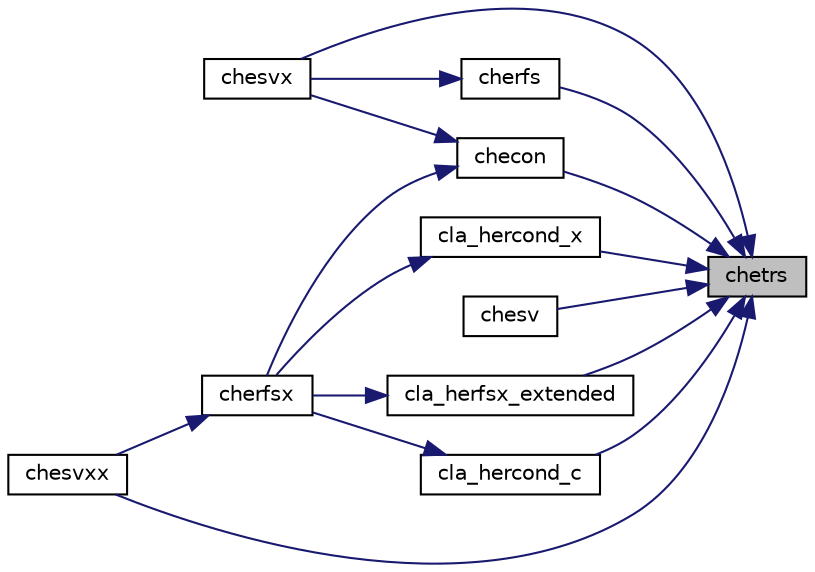 digraph "chetrs"
{
 // LATEX_PDF_SIZE
  edge [fontname="Helvetica",fontsize="10",labelfontname="Helvetica",labelfontsize="10"];
  node [fontname="Helvetica",fontsize="10",shape=record];
  rankdir="RL";
  Node1 [label="chetrs",height=0.2,width=0.4,color="black", fillcolor="grey75", style="filled", fontcolor="black",tooltip="CHETRS"];
  Node1 -> Node2 [dir="back",color="midnightblue",fontsize="10",style="solid",fontname="Helvetica"];
  Node2 [label="checon",height=0.2,width=0.4,color="black", fillcolor="white", style="filled",URL="$checon_8f.html#a67b6bd05659fbb26bbf414a9b850dc29",tooltip="CHECON"];
  Node2 -> Node3 [dir="back",color="midnightblue",fontsize="10",style="solid",fontname="Helvetica"];
  Node3 [label="cherfsx",height=0.2,width=0.4,color="black", fillcolor="white", style="filled",URL="$cherfsx_8f.html#ad731b6b72cf0a8e741748dc4eace0831",tooltip="CHERFSX"];
  Node3 -> Node4 [dir="back",color="midnightblue",fontsize="10",style="solid",fontname="Helvetica"];
  Node4 [label="chesvxx",height=0.2,width=0.4,color="black", fillcolor="white", style="filled",URL="$chesvxx_8f.html#a362015bddbaafb0fe959ee14a9b9785b",tooltip="CHESVXX computes the solution to system of linear equations A * X = B for HE matrices"];
  Node2 -> Node5 [dir="back",color="midnightblue",fontsize="10",style="solid",fontname="Helvetica"];
  Node5 [label="chesvx",height=0.2,width=0.4,color="black", fillcolor="white", style="filled",URL="$chesvx_8f.html#ac0259fd948caa122aa7bcad0d78ed300",tooltip="CHESVX computes the solution to system of linear equations A * X = B for HE matrices"];
  Node1 -> Node6 [dir="back",color="midnightblue",fontsize="10",style="solid",fontname="Helvetica"];
  Node6 [label="cherfs",height=0.2,width=0.4,color="black", fillcolor="white", style="filled",URL="$cherfs_8f.html#a114453d00745d24e869f4839b9909261",tooltip="CHERFS"];
  Node6 -> Node5 [dir="back",color="midnightblue",fontsize="10",style="solid",fontname="Helvetica"];
  Node1 -> Node7 [dir="back",color="midnightblue",fontsize="10",style="solid",fontname="Helvetica"];
  Node7 [label="chesv",height=0.2,width=0.4,color="black", fillcolor="white", style="filled",URL="$chesv_8f.html#af8cd44fa8c6239031e5a6a1c3694a75b",tooltip="CHESV computes the solution to system of linear equations A * X = B for HE matrices"];
  Node1 -> Node5 [dir="back",color="midnightblue",fontsize="10",style="solid",fontname="Helvetica"];
  Node1 -> Node4 [dir="back",color="midnightblue",fontsize="10",style="solid",fontname="Helvetica"];
  Node1 -> Node8 [dir="back",color="midnightblue",fontsize="10",style="solid",fontname="Helvetica"];
  Node8 [label="cla_hercond_c",height=0.2,width=0.4,color="black", fillcolor="white", style="filled",URL="$cla__hercond__c_8f.html#afb20032f889fa17495f6d52f8943015f",tooltip="CLA_HERCOND_C computes the infinity norm condition number of op(A)*inv(diag(c)) for Hermitian indefin..."];
  Node8 -> Node3 [dir="back",color="midnightblue",fontsize="10",style="solid",fontname="Helvetica"];
  Node1 -> Node9 [dir="back",color="midnightblue",fontsize="10",style="solid",fontname="Helvetica"];
  Node9 [label="cla_hercond_x",height=0.2,width=0.4,color="black", fillcolor="white", style="filled",URL="$cla__hercond__x_8f.html#ac8f382f5d0a3af27d8319c82cae7cbba",tooltip="CLA_HERCOND_X computes the infinity norm condition number of op(A)*diag(x) for Hermitian indefinite m..."];
  Node9 -> Node3 [dir="back",color="midnightblue",fontsize="10",style="solid",fontname="Helvetica"];
  Node1 -> Node10 [dir="back",color="midnightblue",fontsize="10",style="solid",fontname="Helvetica"];
  Node10 [label="cla_herfsx_extended",height=0.2,width=0.4,color="black", fillcolor="white", style="filled",URL="$cla__herfsx__extended_8f.html#acd355008da68592db4c2743fcea983cf",tooltip="CLA_HERFSX_EXTENDED improves the computed solution to a system of linear equations for Hermitian inde..."];
  Node10 -> Node3 [dir="back",color="midnightblue",fontsize="10",style="solid",fontname="Helvetica"];
}
